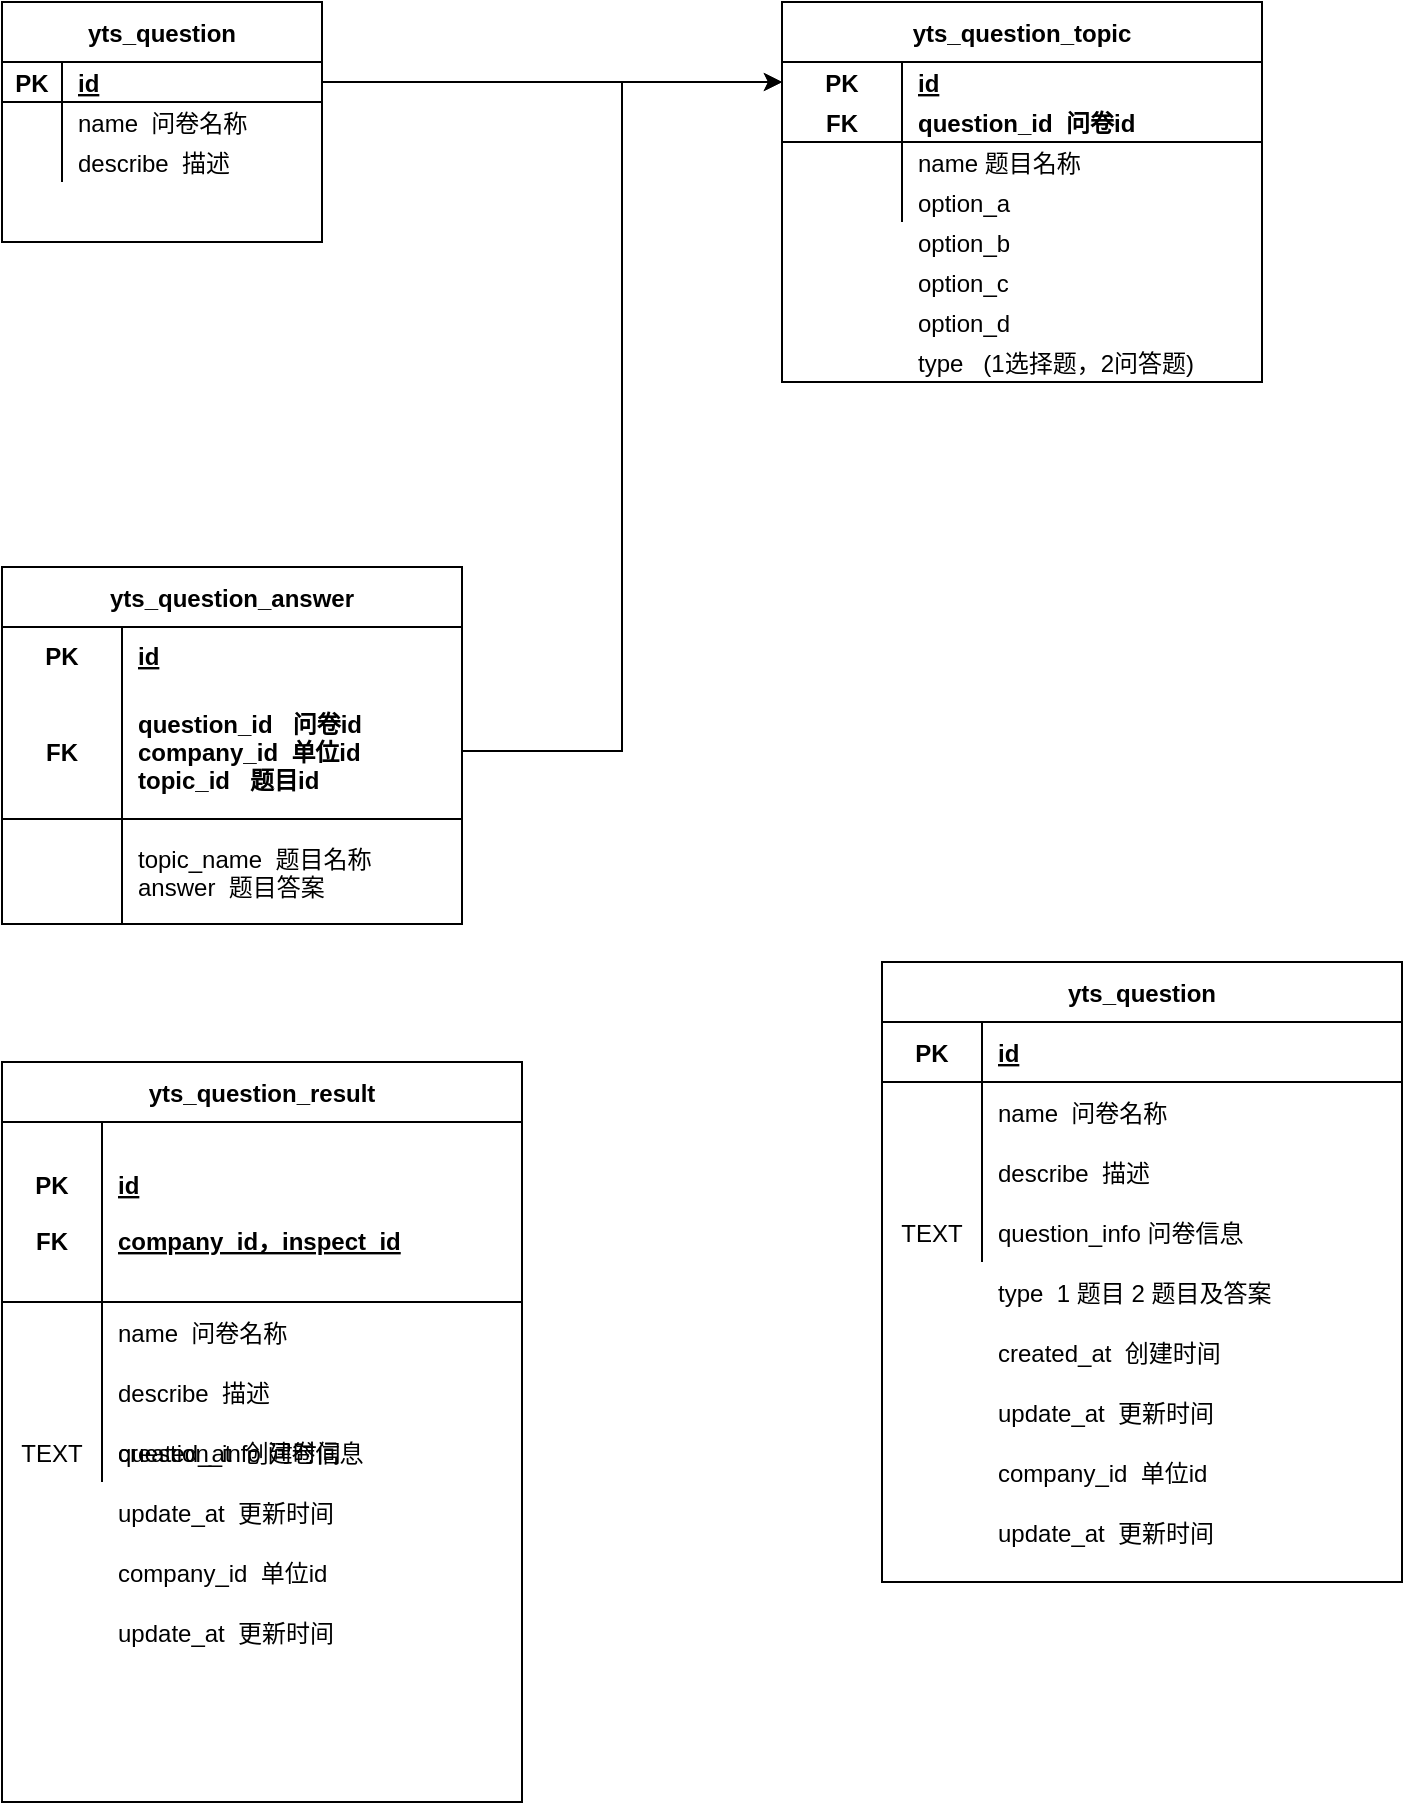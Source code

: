 <mxfile version="13.10.4" type="github">
  <diagram id="j12a4eqQzq2RAFbl9snG" name="Page-1">
    <mxGraphModel dx="1185" dy="588" grid="1" gridSize="10" guides="1" tooltips="1" connect="1" arrows="1" fold="1" page="1" pageScale="1" pageWidth="827" pageHeight="1169" math="0" shadow="0">
      <root>
        <mxCell id="0" />
        <mxCell id="1" parent="0" />
        <mxCell id="PU8bBQ2o0Tv29JzaatMH-1" value="yts_question" style="shape=table;startSize=30;container=1;collapsible=1;childLayout=tableLayout;fixedRows=1;rowLines=0;fontStyle=1;align=center;resizeLast=1;" parent="1" vertex="1">
          <mxGeometry x="50" y="120" width="160" height="120" as="geometry" />
        </mxCell>
        <mxCell id="PU8bBQ2o0Tv29JzaatMH-2" value="" style="shape=partialRectangle;collapsible=0;dropTarget=0;pointerEvents=0;fillColor=none;top=0;left=0;bottom=1;right=0;points=[[0,0.5],[1,0.5]];portConstraint=eastwest;" parent="PU8bBQ2o0Tv29JzaatMH-1" vertex="1">
          <mxGeometry y="30" width="160" height="20" as="geometry" />
        </mxCell>
        <mxCell id="PU8bBQ2o0Tv29JzaatMH-3" value="PK" style="shape=partialRectangle;connectable=0;fillColor=none;top=0;left=0;bottom=0;right=0;fontStyle=1;overflow=hidden;" parent="PU8bBQ2o0Tv29JzaatMH-2" vertex="1">
          <mxGeometry width="30" height="20" as="geometry" />
        </mxCell>
        <mxCell id="PU8bBQ2o0Tv29JzaatMH-4" value="id" style="shape=partialRectangle;connectable=0;fillColor=none;top=0;left=0;bottom=0;right=0;align=left;spacingLeft=6;fontStyle=5;overflow=hidden;" parent="PU8bBQ2o0Tv29JzaatMH-2" vertex="1">
          <mxGeometry x="30" width="130" height="20" as="geometry" />
        </mxCell>
        <mxCell id="PU8bBQ2o0Tv29JzaatMH-5" value="" style="shape=partialRectangle;collapsible=0;dropTarget=0;pointerEvents=0;fillColor=none;top=0;left=0;bottom=0;right=0;points=[[0,0.5],[1,0.5]];portConstraint=eastwest;" parent="PU8bBQ2o0Tv29JzaatMH-1" vertex="1">
          <mxGeometry y="50" width="160" height="20" as="geometry" />
        </mxCell>
        <mxCell id="PU8bBQ2o0Tv29JzaatMH-6" value="" style="shape=partialRectangle;connectable=0;fillColor=none;top=0;left=0;bottom=0;right=0;editable=1;overflow=hidden;" parent="PU8bBQ2o0Tv29JzaatMH-5" vertex="1">
          <mxGeometry width="30" height="20" as="geometry" />
        </mxCell>
        <mxCell id="PU8bBQ2o0Tv29JzaatMH-7" value="name  问卷名称" style="shape=partialRectangle;connectable=0;fillColor=none;top=0;left=0;bottom=0;right=0;align=left;spacingLeft=6;overflow=hidden;" parent="PU8bBQ2o0Tv29JzaatMH-5" vertex="1">
          <mxGeometry x="30" width="130" height="20" as="geometry" />
        </mxCell>
        <mxCell id="PU8bBQ2o0Tv29JzaatMH-8" value="" style="shape=partialRectangle;collapsible=0;dropTarget=0;pointerEvents=0;fillColor=none;top=0;left=0;bottom=0;right=0;points=[[0,0.5],[1,0.5]];portConstraint=eastwest;" parent="PU8bBQ2o0Tv29JzaatMH-1" vertex="1">
          <mxGeometry y="70" width="160" height="20" as="geometry" />
        </mxCell>
        <mxCell id="PU8bBQ2o0Tv29JzaatMH-9" value="" style="shape=partialRectangle;connectable=0;fillColor=none;top=0;left=0;bottom=0;right=0;editable=1;overflow=hidden;" parent="PU8bBQ2o0Tv29JzaatMH-8" vertex="1">
          <mxGeometry width="30" height="20" as="geometry" />
        </mxCell>
        <mxCell id="PU8bBQ2o0Tv29JzaatMH-10" value="describe  描述" style="shape=partialRectangle;connectable=0;fillColor=none;top=0;left=0;bottom=0;right=0;align=left;spacingLeft=6;overflow=hidden;" parent="PU8bBQ2o0Tv29JzaatMH-8" vertex="1">
          <mxGeometry x="30" width="130" height="20" as="geometry" />
        </mxCell>
        <mxCell id="PU8bBQ2o0Tv29JzaatMH-26" value="yts_question_topic" style="shape=table;startSize=30;container=1;collapsible=1;childLayout=tableLayout;fixedRows=1;rowLines=0;fontStyle=1;align=center;resizeLast=1;" parent="1" vertex="1">
          <mxGeometry x="440" y="120" width="240" height="190" as="geometry" />
        </mxCell>
        <mxCell id="PU8bBQ2o0Tv29JzaatMH-27" value="" style="shape=partialRectangle;collapsible=0;dropTarget=0;pointerEvents=0;fillColor=none;top=0;left=0;bottom=0;right=0;points=[[0,0.5],[1,0.5]];portConstraint=eastwest;" parent="PU8bBQ2o0Tv29JzaatMH-26" vertex="1">
          <mxGeometry y="30" width="240" height="20" as="geometry" />
        </mxCell>
        <mxCell id="PU8bBQ2o0Tv29JzaatMH-28" value="PK" style="shape=partialRectangle;connectable=0;fillColor=none;top=0;left=0;bottom=0;right=0;fontStyle=1;overflow=hidden;" parent="PU8bBQ2o0Tv29JzaatMH-27" vertex="1">
          <mxGeometry width="60" height="20" as="geometry" />
        </mxCell>
        <mxCell id="PU8bBQ2o0Tv29JzaatMH-29" value="id" style="shape=partialRectangle;connectable=0;fillColor=none;top=0;left=0;bottom=0;right=0;align=left;spacingLeft=6;fontStyle=5;overflow=hidden;" parent="PU8bBQ2o0Tv29JzaatMH-27" vertex="1">
          <mxGeometry x="60" width="180" height="20" as="geometry" />
        </mxCell>
        <mxCell id="PU8bBQ2o0Tv29JzaatMH-30" value="" style="shape=partialRectangle;collapsible=0;dropTarget=0;pointerEvents=0;fillColor=none;top=0;left=0;bottom=1;right=0;points=[[0,0.5],[1,0.5]];portConstraint=eastwest;" parent="PU8bBQ2o0Tv29JzaatMH-26" vertex="1">
          <mxGeometry y="50" width="240" height="20" as="geometry" />
        </mxCell>
        <mxCell id="PU8bBQ2o0Tv29JzaatMH-31" value="FK" style="shape=partialRectangle;connectable=0;fillColor=none;top=0;left=0;bottom=0;right=0;fontStyle=1;overflow=hidden;" parent="PU8bBQ2o0Tv29JzaatMH-30" vertex="1">
          <mxGeometry width="60" height="20" as="geometry" />
        </mxCell>
        <mxCell id="PU8bBQ2o0Tv29JzaatMH-32" value="question_id  问卷id" style="shape=partialRectangle;connectable=0;fillColor=none;top=0;left=0;bottom=0;right=0;align=left;spacingLeft=6;fontStyle=1;overflow=hidden;strokeColor=none;" parent="PU8bBQ2o0Tv29JzaatMH-30" vertex="1">
          <mxGeometry x="60" width="180" height="20" as="geometry" />
        </mxCell>
        <mxCell id="PU8bBQ2o0Tv29JzaatMH-33" value="" style="shape=partialRectangle;collapsible=0;dropTarget=0;pointerEvents=0;fillColor=none;top=0;left=0;bottom=0;right=0;points=[[0,0.5],[1,0.5]];portConstraint=eastwest;" parent="PU8bBQ2o0Tv29JzaatMH-26" vertex="1">
          <mxGeometry y="70" width="240" height="20" as="geometry" />
        </mxCell>
        <mxCell id="PU8bBQ2o0Tv29JzaatMH-34" value="" style="shape=partialRectangle;connectable=0;fillColor=none;top=0;left=0;bottom=0;right=0;editable=1;overflow=hidden;" parent="PU8bBQ2o0Tv29JzaatMH-33" vertex="1">
          <mxGeometry width="60" height="20" as="geometry" />
        </mxCell>
        <mxCell id="PU8bBQ2o0Tv29JzaatMH-35" value="name 题目名称" style="shape=partialRectangle;connectable=0;fillColor=none;top=0;left=0;bottom=0;right=0;align=left;spacingLeft=6;overflow=hidden;" parent="PU8bBQ2o0Tv29JzaatMH-33" vertex="1">
          <mxGeometry x="60" width="180" height="20" as="geometry" />
        </mxCell>
        <mxCell id="PU8bBQ2o0Tv29JzaatMH-36" value="" style="shape=partialRectangle;collapsible=0;dropTarget=0;pointerEvents=0;fillColor=none;top=0;left=0;bottom=0;right=0;points=[[0,0.5],[1,0.5]];portConstraint=eastwest;" parent="PU8bBQ2o0Tv29JzaatMH-26" vertex="1">
          <mxGeometry y="90" width="240" height="20" as="geometry" />
        </mxCell>
        <mxCell id="PU8bBQ2o0Tv29JzaatMH-37" value="" style="shape=partialRectangle;connectable=0;fillColor=none;top=0;left=0;bottom=0;right=0;editable=1;overflow=hidden;" parent="PU8bBQ2o0Tv29JzaatMH-36" vertex="1">
          <mxGeometry width="60" height="20" as="geometry" />
        </mxCell>
        <mxCell id="PU8bBQ2o0Tv29JzaatMH-38" value="option_a" style="shape=partialRectangle;connectable=0;fillColor=none;top=0;left=0;bottom=0;right=0;align=left;spacingLeft=6;overflow=hidden;" parent="PU8bBQ2o0Tv29JzaatMH-36" vertex="1">
          <mxGeometry x="60" width="180" height="20" as="geometry" />
        </mxCell>
        <mxCell id="PU8bBQ2o0Tv29JzaatMH-40" value="option_b" style="shape=partialRectangle;connectable=0;fillColor=none;top=0;left=0;bottom=0;right=0;align=left;spacingLeft=6;overflow=hidden;" parent="1" vertex="1">
          <mxGeometry x="500" y="230" width="180" height="20" as="geometry" />
        </mxCell>
        <mxCell id="PU8bBQ2o0Tv29JzaatMH-41" value="option_c" style="shape=partialRectangle;connectable=0;fillColor=none;top=0;left=0;bottom=0;right=0;align=left;spacingLeft=6;overflow=hidden;" parent="1" vertex="1">
          <mxGeometry x="500" y="250" width="180" height="20" as="geometry" />
        </mxCell>
        <mxCell id="PU8bBQ2o0Tv29JzaatMH-42" value="option_d" style="shape=partialRectangle;connectable=0;fillColor=none;top=0;left=0;bottom=0;right=0;align=left;spacingLeft=6;overflow=hidden;" parent="1" vertex="1">
          <mxGeometry x="500" y="270" width="180" height="20" as="geometry" />
        </mxCell>
        <mxCell id="PU8bBQ2o0Tv29JzaatMH-43" value="type   (1选择题，2问答题)" style="shape=partialRectangle;connectable=0;fillColor=none;top=0;left=0;bottom=0;right=0;align=left;spacingLeft=6;overflow=hidden;" parent="1" vertex="1">
          <mxGeometry x="500" y="290" width="180" height="20" as="geometry" />
        </mxCell>
        <mxCell id="m7RAE9o-WgXZ6OsV-Fjk-3" value="yts_question_answer" style="shape=table;startSize=30;container=1;collapsible=1;childLayout=tableLayout;fixedRows=1;rowLines=0;fontStyle=1;align=center;resizeLast=1;" vertex="1" parent="1">
          <mxGeometry x="50" y="402.5" width="230" height="178.5" as="geometry" />
        </mxCell>
        <mxCell id="m7RAE9o-WgXZ6OsV-Fjk-4" value="" style="shape=partialRectangle;collapsible=0;dropTarget=0;pointerEvents=0;fillColor=none;top=0;left=0;bottom=0;right=0;points=[[0,0.5],[1,0.5]];portConstraint=eastwest;" vertex="1" parent="m7RAE9o-WgXZ6OsV-Fjk-3">
          <mxGeometry y="30" width="230" height="28" as="geometry" />
        </mxCell>
        <mxCell id="m7RAE9o-WgXZ6OsV-Fjk-5" value="PK" style="shape=partialRectangle;connectable=0;fillColor=none;top=0;left=0;bottom=0;right=0;fontStyle=1;overflow=hidden;" vertex="1" parent="m7RAE9o-WgXZ6OsV-Fjk-4">
          <mxGeometry width="60" height="28" as="geometry" />
        </mxCell>
        <mxCell id="m7RAE9o-WgXZ6OsV-Fjk-6" value="id" style="shape=partialRectangle;connectable=0;fillColor=none;top=0;left=0;bottom=0;right=0;align=left;spacingLeft=6;fontStyle=5;overflow=hidden;" vertex="1" parent="m7RAE9o-WgXZ6OsV-Fjk-4">
          <mxGeometry x="60" width="170" height="28" as="geometry" />
        </mxCell>
        <mxCell id="m7RAE9o-WgXZ6OsV-Fjk-7" value="" style="shape=partialRectangle;collapsible=0;dropTarget=0;pointerEvents=0;fillColor=none;top=0;left=0;bottom=1;right=0;points=[[0,0.5],[1,0.5]];portConstraint=eastwest;" vertex="1" parent="m7RAE9o-WgXZ6OsV-Fjk-3">
          <mxGeometry y="58" width="230" height="68" as="geometry" />
        </mxCell>
        <mxCell id="m7RAE9o-WgXZ6OsV-Fjk-8" value="FK" style="shape=partialRectangle;connectable=0;fillColor=none;top=0;left=0;bottom=0;right=0;fontStyle=1;overflow=hidden;" vertex="1" parent="m7RAE9o-WgXZ6OsV-Fjk-7">
          <mxGeometry width="60" height="68" as="geometry" />
        </mxCell>
        <mxCell id="m7RAE9o-WgXZ6OsV-Fjk-9" value="question_id   问卷id&#xa;company_id  单位id&#xa;topic_id   题目id" style="shape=partialRectangle;connectable=0;fillColor=none;top=0;left=0;bottom=0;right=0;align=left;spacingLeft=6;fontStyle=1;overflow=hidden;strokeColor=none;" vertex="1" parent="m7RAE9o-WgXZ6OsV-Fjk-7">
          <mxGeometry x="60" width="170" height="68" as="geometry" />
        </mxCell>
        <mxCell id="m7RAE9o-WgXZ6OsV-Fjk-10" value="" style="shape=partialRectangle;collapsible=0;dropTarget=0;pointerEvents=0;fillColor=none;top=0;left=0;bottom=0;right=0;points=[[0,0.5],[1,0.5]];portConstraint=eastwest;" vertex="1" parent="m7RAE9o-WgXZ6OsV-Fjk-3">
          <mxGeometry y="126" width="230" height="53" as="geometry" />
        </mxCell>
        <mxCell id="m7RAE9o-WgXZ6OsV-Fjk-11" value="" style="shape=partialRectangle;connectable=0;fillColor=none;top=0;left=0;bottom=0;right=0;editable=1;overflow=hidden;" vertex="1" parent="m7RAE9o-WgXZ6OsV-Fjk-10">
          <mxGeometry width="60" height="53" as="geometry" />
        </mxCell>
        <mxCell id="m7RAE9o-WgXZ6OsV-Fjk-12" value="topic_name  题目名称&#xa;answer  题目答案" style="shape=partialRectangle;connectable=0;fillColor=none;top=0;left=0;bottom=0;right=0;align=left;spacingLeft=6;overflow=hidden;" vertex="1" parent="m7RAE9o-WgXZ6OsV-Fjk-10">
          <mxGeometry x="60" width="170" height="53" as="geometry" />
        </mxCell>
        <mxCell id="m7RAE9o-WgXZ6OsV-Fjk-23" style="edgeStyle=orthogonalEdgeStyle;rounded=0;orthogonalLoop=1;jettySize=auto;html=1;exitX=1;exitY=0.5;exitDx=0;exitDy=0;" edge="1" parent="1" source="PU8bBQ2o0Tv29JzaatMH-2" target="PU8bBQ2o0Tv29JzaatMH-27">
          <mxGeometry relative="1" as="geometry" />
        </mxCell>
        <mxCell id="m7RAE9o-WgXZ6OsV-Fjk-24" style="edgeStyle=orthogonalEdgeStyle;rounded=0;orthogonalLoop=1;jettySize=auto;html=1;exitX=1;exitY=0.5;exitDx=0;exitDy=0;entryX=0;entryY=0.5;entryDx=0;entryDy=0;" edge="1" parent="1" source="m7RAE9o-WgXZ6OsV-Fjk-7" target="PU8bBQ2o0Tv29JzaatMH-27">
          <mxGeometry relative="1" as="geometry" />
        </mxCell>
        <mxCell id="m7RAE9o-WgXZ6OsV-Fjk-35" value="yts_question" style="shape=table;startSize=30;container=1;collapsible=1;childLayout=tableLayout;fixedRows=1;rowLines=0;fontStyle=1;align=center;resizeLast=1;" vertex="1" parent="1">
          <mxGeometry x="490" y="600" width="260" height="310" as="geometry" />
        </mxCell>
        <mxCell id="m7RAE9o-WgXZ6OsV-Fjk-36" value="" style="shape=partialRectangle;collapsible=0;dropTarget=0;pointerEvents=0;fillColor=none;top=0;left=0;bottom=1;right=0;points=[[0,0.5],[1,0.5]];portConstraint=eastwest;" vertex="1" parent="m7RAE9o-WgXZ6OsV-Fjk-35">
          <mxGeometry y="30" width="260" height="30" as="geometry" />
        </mxCell>
        <mxCell id="m7RAE9o-WgXZ6OsV-Fjk-37" value="PK" style="shape=partialRectangle;connectable=0;fillColor=none;top=0;left=0;bottom=0;right=0;fontStyle=1;overflow=hidden;" vertex="1" parent="m7RAE9o-WgXZ6OsV-Fjk-36">
          <mxGeometry width="50" height="30" as="geometry" />
        </mxCell>
        <mxCell id="m7RAE9o-WgXZ6OsV-Fjk-38" value="id" style="shape=partialRectangle;connectable=0;fillColor=none;top=0;left=0;bottom=0;right=0;align=left;spacingLeft=6;fontStyle=5;overflow=hidden;" vertex="1" parent="m7RAE9o-WgXZ6OsV-Fjk-36">
          <mxGeometry x="50" width="210" height="30" as="geometry" />
        </mxCell>
        <mxCell id="m7RAE9o-WgXZ6OsV-Fjk-39" value="" style="shape=partialRectangle;collapsible=0;dropTarget=0;pointerEvents=0;fillColor=none;top=0;left=0;bottom=0;right=0;points=[[0,0.5],[1,0.5]];portConstraint=eastwest;" vertex="1" parent="m7RAE9o-WgXZ6OsV-Fjk-35">
          <mxGeometry y="60" width="260" height="30" as="geometry" />
        </mxCell>
        <mxCell id="m7RAE9o-WgXZ6OsV-Fjk-40" value="" style="shape=partialRectangle;connectable=0;fillColor=none;top=0;left=0;bottom=0;right=0;editable=1;overflow=hidden;" vertex="1" parent="m7RAE9o-WgXZ6OsV-Fjk-39">
          <mxGeometry width="50" height="30" as="geometry" />
        </mxCell>
        <mxCell id="m7RAE9o-WgXZ6OsV-Fjk-41" value="name  问卷名称" style="shape=partialRectangle;connectable=0;fillColor=none;top=0;left=0;bottom=0;right=0;align=left;spacingLeft=6;overflow=hidden;" vertex="1" parent="m7RAE9o-WgXZ6OsV-Fjk-39">
          <mxGeometry x="50" width="210" height="30" as="geometry" />
        </mxCell>
        <mxCell id="m7RAE9o-WgXZ6OsV-Fjk-42" value="" style="shape=partialRectangle;collapsible=0;dropTarget=0;pointerEvents=0;fillColor=none;top=0;left=0;bottom=0;right=0;points=[[0,0.5],[1,0.5]];portConstraint=eastwest;" vertex="1" parent="m7RAE9o-WgXZ6OsV-Fjk-35">
          <mxGeometry y="90" width="260" height="30" as="geometry" />
        </mxCell>
        <mxCell id="m7RAE9o-WgXZ6OsV-Fjk-43" value="" style="shape=partialRectangle;connectable=0;fillColor=none;top=0;left=0;bottom=0;right=0;editable=1;overflow=hidden;" vertex="1" parent="m7RAE9o-WgXZ6OsV-Fjk-42">
          <mxGeometry width="50" height="30" as="geometry" />
        </mxCell>
        <mxCell id="m7RAE9o-WgXZ6OsV-Fjk-44" value="describe  描述" style="shape=partialRectangle;connectable=0;fillColor=none;top=0;left=0;bottom=0;right=0;align=left;spacingLeft=6;overflow=hidden;" vertex="1" parent="m7RAE9o-WgXZ6OsV-Fjk-42">
          <mxGeometry x="50" width="210" height="30" as="geometry" />
        </mxCell>
        <mxCell id="m7RAE9o-WgXZ6OsV-Fjk-45" value="" style="shape=partialRectangle;collapsible=0;dropTarget=0;pointerEvents=0;fillColor=none;top=0;left=0;bottom=0;right=0;points=[[0,0.5],[1,0.5]];portConstraint=eastwest;" vertex="1" parent="m7RAE9o-WgXZ6OsV-Fjk-35">
          <mxGeometry y="120" width="260" height="30" as="geometry" />
        </mxCell>
        <mxCell id="m7RAE9o-WgXZ6OsV-Fjk-46" value="TEXT" style="shape=partialRectangle;connectable=0;fillColor=none;top=0;left=0;bottom=0;right=0;editable=1;overflow=hidden;" vertex="1" parent="m7RAE9o-WgXZ6OsV-Fjk-45">
          <mxGeometry width="50" height="30" as="geometry" />
        </mxCell>
        <mxCell id="m7RAE9o-WgXZ6OsV-Fjk-47" value="question_info 问卷信息  " style="shape=partialRectangle;connectable=0;fillColor=none;top=0;left=0;bottom=0;right=0;align=left;spacingLeft=6;overflow=hidden;" vertex="1" parent="m7RAE9o-WgXZ6OsV-Fjk-45">
          <mxGeometry x="50" width="210" height="30" as="geometry" />
        </mxCell>
        <mxCell id="m7RAE9o-WgXZ6OsV-Fjk-48" value="type  1 题目 2 题目及答案" style="shape=partialRectangle;connectable=0;fillColor=none;top=0;left=0;bottom=0;right=0;align=left;spacingLeft=6;overflow=hidden;" vertex="1" parent="1">
          <mxGeometry x="540" y="750" width="210" height="30" as="geometry" />
        </mxCell>
        <mxCell id="m7RAE9o-WgXZ6OsV-Fjk-49" value="company_id  单位id" style="shape=partialRectangle;connectable=0;fillColor=none;top=0;left=0;bottom=0;right=0;align=left;spacingLeft=6;overflow=hidden;" vertex="1" parent="1">
          <mxGeometry x="540" y="840" width="210" height="30" as="geometry" />
        </mxCell>
        <mxCell id="m7RAE9o-WgXZ6OsV-Fjk-50" value="created_at  创建时间" style="shape=partialRectangle;connectable=0;fillColor=none;top=0;left=0;bottom=0;right=0;align=left;spacingLeft=6;overflow=hidden;" vertex="1" parent="1">
          <mxGeometry x="540" y="780" width="210" height="30" as="geometry" />
        </mxCell>
        <mxCell id="m7RAE9o-WgXZ6OsV-Fjk-51" value="update_at  更新时间" style="shape=partialRectangle;connectable=0;fillColor=none;top=0;left=0;bottom=0;right=0;align=left;spacingLeft=6;overflow=hidden;" vertex="1" parent="1">
          <mxGeometry x="540" y="810" width="210" height="30" as="geometry" />
        </mxCell>
        <mxCell id="m7RAE9o-WgXZ6OsV-Fjk-52" value="update_at  更新时间" style="shape=partialRectangle;connectable=0;fillColor=none;top=0;left=0;bottom=0;right=0;align=left;spacingLeft=6;overflow=hidden;" vertex="1" parent="1">
          <mxGeometry x="540" y="870" width="210" height="30" as="geometry" />
        </mxCell>
        <mxCell id="m7RAE9o-WgXZ6OsV-Fjk-54" value="yts_question_result" style="shape=table;startSize=30;container=1;collapsible=1;childLayout=tableLayout;fixedRows=1;rowLines=0;fontStyle=1;align=center;resizeLast=1;" vertex="1" parent="1">
          <mxGeometry x="50" y="650" width="260" height="370" as="geometry" />
        </mxCell>
        <mxCell id="m7RAE9o-WgXZ6OsV-Fjk-55" value="" style="shape=partialRectangle;collapsible=0;dropTarget=0;pointerEvents=0;fillColor=none;top=0;left=0;bottom=1;right=0;points=[[0,0.5],[1,0.5]];portConstraint=eastwest;" vertex="1" parent="m7RAE9o-WgXZ6OsV-Fjk-54">
          <mxGeometry y="30" width="260" height="90" as="geometry" />
        </mxCell>
        <mxCell id="m7RAE9o-WgXZ6OsV-Fjk-56" value="PK&#xa;&#xa;FK" style="shape=partialRectangle;connectable=0;fillColor=none;top=0;left=0;bottom=0;right=0;fontStyle=1;overflow=hidden;" vertex="1" parent="m7RAE9o-WgXZ6OsV-Fjk-55">
          <mxGeometry width="50" height="90" as="geometry" />
        </mxCell>
        <mxCell id="m7RAE9o-WgXZ6OsV-Fjk-57" value="id&#xa;&#xa;company_id，inspect_id" style="shape=partialRectangle;connectable=0;fillColor=none;top=0;left=0;bottom=0;right=0;align=left;spacingLeft=6;fontStyle=5;overflow=hidden;" vertex="1" parent="m7RAE9o-WgXZ6OsV-Fjk-55">
          <mxGeometry x="50" width="210" height="90" as="geometry" />
        </mxCell>
        <mxCell id="m7RAE9o-WgXZ6OsV-Fjk-58" value="" style="shape=partialRectangle;collapsible=0;dropTarget=0;pointerEvents=0;fillColor=none;top=0;left=0;bottom=0;right=0;points=[[0,0.5],[1,0.5]];portConstraint=eastwest;" vertex="1" parent="m7RAE9o-WgXZ6OsV-Fjk-54">
          <mxGeometry y="120" width="260" height="30" as="geometry" />
        </mxCell>
        <mxCell id="m7RAE9o-WgXZ6OsV-Fjk-59" value="" style="shape=partialRectangle;connectable=0;fillColor=none;top=0;left=0;bottom=0;right=0;editable=1;overflow=hidden;" vertex="1" parent="m7RAE9o-WgXZ6OsV-Fjk-58">
          <mxGeometry width="50" height="30" as="geometry" />
        </mxCell>
        <mxCell id="m7RAE9o-WgXZ6OsV-Fjk-60" value="name  问卷名称" style="shape=partialRectangle;connectable=0;fillColor=none;top=0;left=0;bottom=0;right=0;align=left;spacingLeft=6;overflow=hidden;" vertex="1" parent="m7RAE9o-WgXZ6OsV-Fjk-58">
          <mxGeometry x="50" width="210" height="30" as="geometry" />
        </mxCell>
        <mxCell id="m7RAE9o-WgXZ6OsV-Fjk-61" value="" style="shape=partialRectangle;collapsible=0;dropTarget=0;pointerEvents=0;fillColor=none;top=0;left=0;bottom=0;right=0;points=[[0,0.5],[1,0.5]];portConstraint=eastwest;" vertex="1" parent="m7RAE9o-WgXZ6OsV-Fjk-54">
          <mxGeometry y="150" width="260" height="30" as="geometry" />
        </mxCell>
        <mxCell id="m7RAE9o-WgXZ6OsV-Fjk-62" value="" style="shape=partialRectangle;connectable=0;fillColor=none;top=0;left=0;bottom=0;right=0;editable=1;overflow=hidden;" vertex="1" parent="m7RAE9o-WgXZ6OsV-Fjk-61">
          <mxGeometry width="50" height="30" as="geometry" />
        </mxCell>
        <mxCell id="m7RAE9o-WgXZ6OsV-Fjk-63" value="describe  描述" style="shape=partialRectangle;connectable=0;fillColor=none;top=0;left=0;bottom=0;right=0;align=left;spacingLeft=6;overflow=hidden;" vertex="1" parent="m7RAE9o-WgXZ6OsV-Fjk-61">
          <mxGeometry x="50" width="210" height="30" as="geometry" />
        </mxCell>
        <mxCell id="m7RAE9o-WgXZ6OsV-Fjk-64" value="" style="shape=partialRectangle;collapsible=0;dropTarget=0;pointerEvents=0;fillColor=none;top=0;left=0;bottom=0;right=0;points=[[0,0.5],[1,0.5]];portConstraint=eastwest;" vertex="1" parent="m7RAE9o-WgXZ6OsV-Fjk-54">
          <mxGeometry y="180" width="260" height="30" as="geometry" />
        </mxCell>
        <mxCell id="m7RAE9o-WgXZ6OsV-Fjk-65" value="TEXT" style="shape=partialRectangle;connectable=0;fillColor=none;top=0;left=0;bottom=0;right=0;editable=1;overflow=hidden;" vertex="1" parent="m7RAE9o-WgXZ6OsV-Fjk-64">
          <mxGeometry width="50" height="30" as="geometry" />
        </mxCell>
        <mxCell id="m7RAE9o-WgXZ6OsV-Fjk-66" value="question_info 问卷信息  " style="shape=partialRectangle;connectable=0;fillColor=none;top=0;left=0;bottom=0;right=0;align=left;spacingLeft=6;overflow=hidden;" vertex="1" parent="m7RAE9o-WgXZ6OsV-Fjk-64">
          <mxGeometry x="50" width="210" height="30" as="geometry" />
        </mxCell>
        <mxCell id="m7RAE9o-WgXZ6OsV-Fjk-68" value="company_id  单位id" style="shape=partialRectangle;connectable=0;fillColor=none;top=0;left=0;bottom=0;right=0;align=left;spacingLeft=6;overflow=hidden;" vertex="1" parent="1">
          <mxGeometry x="100" y="890" width="210" height="30" as="geometry" />
        </mxCell>
        <mxCell id="m7RAE9o-WgXZ6OsV-Fjk-69" value="created_at  创建时间" style="shape=partialRectangle;connectable=0;fillColor=none;top=0;left=0;bottom=0;right=0;align=left;spacingLeft=6;overflow=hidden;" vertex="1" parent="1">
          <mxGeometry x="100" y="830" width="210" height="30" as="geometry" />
        </mxCell>
        <mxCell id="m7RAE9o-WgXZ6OsV-Fjk-70" value="update_at  更新时间" style="shape=partialRectangle;connectable=0;fillColor=none;top=0;left=0;bottom=0;right=0;align=left;spacingLeft=6;overflow=hidden;" vertex="1" parent="1">
          <mxGeometry x="100" y="860" width="210" height="30" as="geometry" />
        </mxCell>
        <mxCell id="m7RAE9o-WgXZ6OsV-Fjk-71" value="update_at  更新时间" style="shape=partialRectangle;connectable=0;fillColor=none;top=0;left=0;bottom=0;right=0;align=left;spacingLeft=6;overflow=hidden;" vertex="1" parent="1">
          <mxGeometry x="100" y="920" width="210" height="30" as="geometry" />
        </mxCell>
      </root>
    </mxGraphModel>
  </diagram>
</mxfile>
